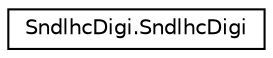 digraph "Graphical Class Hierarchy"
{
 // LATEX_PDF_SIZE
  edge [fontname="Helvetica",fontsize="10",labelfontname="Helvetica",labelfontsize="10"];
  node [fontname="Helvetica",fontsize="10",shape=record];
  rankdir="LR";
  Node0 [label="SndlhcDigi.SndlhcDigi",height=0.2,width=0.4,color="black", fillcolor="white", style="filled",URL="$classSndlhcDigi_1_1SndlhcDigi.html",tooltip=" "];
}
